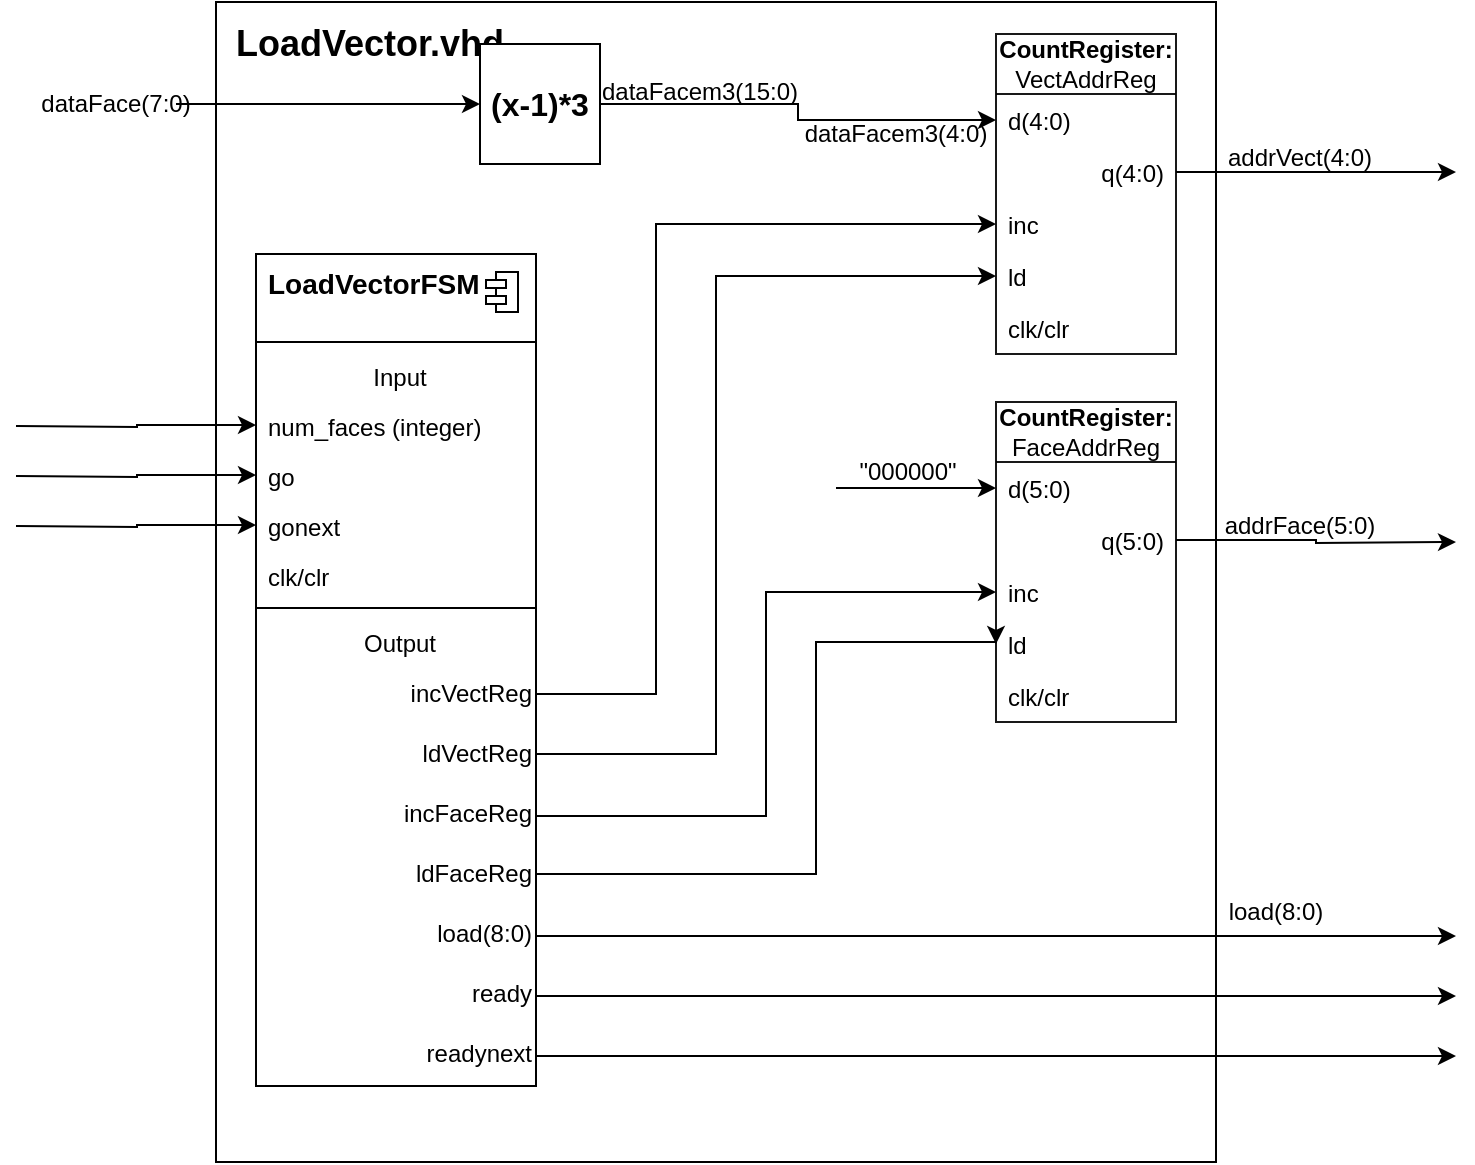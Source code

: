 <mxfile version="22.0.8" type="google">
  <diagram name="Page-1" id="QIrMMgfdcY7iz1HS1KgB">
    <mxGraphModel grid="1" page="1" gridSize="10" guides="1" tooltips="1" connect="1" arrows="1" fold="1" pageScale="1" pageWidth="1100" pageHeight="850" math="0" shadow="0">
      <root>
        <object label="" FaceAddrW-1="5" VectAddrW-1="4" id="0">
          <mxCell />
        </object>
        <mxCell id="1" parent="0" />
        <mxCell id="wpC8kwuqwyjWKxIyAizM-50" value="" style="rounded=0;whiteSpace=wrap;html=1;" vertex="1" parent="1">
          <mxGeometry x="140" y="40" width="500" height="580" as="geometry" />
        </mxCell>
        <object label="" placeholders="1" id="Gl6bT_jSXnSH4bZ09Ikh-1">
          <mxCell style="fontStyle=1;align=center;verticalAlign=top;childLayout=stackLayout;horizontal=1;horizontalStack=0;resizeParent=1;resizeParentMax=0;resizeLast=0;marginBottom=0;" vertex="1" parent="1">
            <mxGeometry x="160" y="166" width="140" height="416" as="geometry" />
          </mxCell>
        </object>
        <mxCell id="Gl6bT_jSXnSH4bZ09Ikh-2" value="&lt;b&gt;&lt;font style=&quot;font-size: 14px;&quot;&gt;LoadVectorFSM&lt;/font&gt;&lt;/b&gt;" style="html=1;align=left;spacingLeft=4;verticalAlign=top;strokeColor=none;fillColor=none;whiteSpace=wrap;" vertex="1" parent="Gl6bT_jSXnSH4bZ09Ikh-1">
          <mxGeometry width="140" height="40" as="geometry" />
        </mxCell>
        <mxCell id="Gl6bT_jSXnSH4bZ09Ikh-3" value="" style="shape=module;jettyWidth=10;jettyHeight=4;" vertex="1" parent="Gl6bT_jSXnSH4bZ09Ikh-2">
          <mxGeometry x="1" width="16" height="20" relative="1" as="geometry">
            <mxPoint x="-25" y="9" as="offset" />
          </mxGeometry>
        </mxCell>
        <mxCell id="Gl6bT_jSXnSH4bZ09Ikh-4" value="" style="line;strokeWidth=1;fillColor=none;align=left;verticalAlign=middle;spacingTop=-1;spacingLeft=3;spacingRight=3;rotatable=0;labelPosition=right;points=[];portConstraint=eastwest;" vertex="1" parent="Gl6bT_jSXnSH4bZ09Ikh-1">
          <mxGeometry y="40" width="140" height="8" as="geometry" />
        </mxCell>
        <mxCell id="Gl6bT_jSXnSH4bZ09Ikh-5" value="Input&lt;br&gt;" style="html=1;align=center;spacingLeft=4;verticalAlign=top;strokeColor=none;fillColor=none;whiteSpace=wrap;" vertex="1" parent="Gl6bT_jSXnSH4bZ09Ikh-1">
          <mxGeometry y="48" width="140" height="25" as="geometry" />
        </mxCell>
        <mxCell id="wpC8kwuqwyjWKxIyAizM-46" style="edgeStyle=orthogonalEdgeStyle;rounded=0;orthogonalLoop=1;jettySize=auto;html=1;exitX=0;exitY=0.5;exitDx=0;exitDy=0;startArrow=classic;startFill=1;endArrow=none;endFill=0;" edge="1" parent="Gl6bT_jSXnSH4bZ09Ikh-1" source="wpC8kwuqwyjWKxIyAizM-44">
          <mxGeometry relative="1" as="geometry">
            <mxPoint x="-120" y="86" as="targetPoint" />
          </mxGeometry>
        </mxCell>
        <object label="num_faces (integer)" placeholders="1" id="wpC8kwuqwyjWKxIyAizM-44">
          <mxCell style="html=1;align=left;spacingLeft=4;verticalAlign=top;strokeColor=none;fillColor=none;whiteSpace=wrap;" vertex="1" parent="Gl6bT_jSXnSH4bZ09Ikh-1">
            <mxGeometry y="73" width="140" height="25" as="geometry" />
          </mxCell>
        </object>
        <mxCell id="wpC8kwuqwyjWKxIyAizM-47" style="edgeStyle=orthogonalEdgeStyle;rounded=0;orthogonalLoop=1;jettySize=auto;html=1;exitX=0;exitY=0.5;exitDx=0;exitDy=0;startArrow=classic;startFill=1;endArrow=none;endFill=0;" edge="1" parent="Gl6bT_jSXnSH4bZ09Ikh-1" source="Gl6bT_jSXnSH4bZ09Ikh-6">
          <mxGeometry relative="1" as="geometry">
            <mxPoint x="-120" y="111" as="targetPoint" />
          </mxGeometry>
        </mxCell>
        <object label="go" placeholders="1" id="Gl6bT_jSXnSH4bZ09Ikh-6">
          <mxCell style="html=1;align=left;spacingLeft=4;verticalAlign=top;strokeColor=none;fillColor=none;whiteSpace=wrap;" vertex="1" parent="Gl6bT_jSXnSH4bZ09Ikh-1">
            <mxGeometry y="98" width="140" height="25" as="geometry" />
          </mxCell>
        </object>
        <mxCell id="wpC8kwuqwyjWKxIyAizM-48" style="edgeStyle=orthogonalEdgeStyle;rounded=0;orthogonalLoop=1;jettySize=auto;html=1;exitX=0;exitY=0.5;exitDx=0;exitDy=0;startArrow=classic;startFill=1;endArrow=none;endFill=0;" edge="1" parent="Gl6bT_jSXnSH4bZ09Ikh-1" source="wpC8kwuqwyjWKxIyAizM-43">
          <mxGeometry relative="1" as="geometry">
            <mxPoint x="-120" y="136" as="targetPoint" />
          </mxGeometry>
        </mxCell>
        <object label="gonext" placeholders="1" id="wpC8kwuqwyjWKxIyAizM-43">
          <mxCell style="html=1;align=left;spacingLeft=4;verticalAlign=top;strokeColor=none;fillColor=none;whiteSpace=wrap;" vertex="1" parent="Gl6bT_jSXnSH4bZ09Ikh-1">
            <mxGeometry y="123" width="140" height="25" as="geometry" />
          </mxCell>
        </object>
        <mxCell id="Gl6bT_jSXnSH4bZ09Ikh-7" value="clk/clr" style="html=1;align=left;spacingLeft=4;verticalAlign=top;strokeColor=none;fillColor=none;whiteSpace=wrap;" vertex="1" parent="Gl6bT_jSXnSH4bZ09Ikh-1">
          <mxGeometry y="148" width="140" height="25" as="geometry" />
        </mxCell>
        <mxCell id="Gl6bT_jSXnSH4bZ09Ikh-8" value="" style="line;strokeWidth=1;fillColor=none;align=left;verticalAlign=middle;spacingTop=-1;spacingLeft=3;spacingRight=3;rotatable=0;labelPosition=right;points=[];portConstraint=eastwest;" vertex="1" parent="Gl6bT_jSXnSH4bZ09Ikh-1">
          <mxGeometry y="173" width="140" height="8" as="geometry" />
        </mxCell>
        <mxCell id="Gl6bT_jSXnSH4bZ09Ikh-9" value="Output&lt;br&gt;" style="html=1;align=center;spacingLeft=4;verticalAlign=top;strokeColor=none;fillColor=none;whiteSpace=wrap;" vertex="1" parent="Gl6bT_jSXnSH4bZ09Ikh-1">
          <mxGeometry y="181" width="140" height="25" as="geometry" />
        </mxCell>
        <mxCell id="Gl6bT_jSXnSH4bZ09Ikh-14" style="edgeStyle=orthogonalEdgeStyle;rounded=0;orthogonalLoop=1;jettySize=auto;html=1;exitX=1;exitY=0.5;exitDx=0;exitDy=0;" edge="1" parent="Gl6bT_jSXnSH4bZ09Ikh-1" source="Gl6bT_jSXnSH4bZ09Ikh-10">
          <mxGeometry relative="1" as="geometry">
            <mxPoint x="600" y="341" as="targetPoint" />
          </mxGeometry>
        </mxCell>
        <mxCell id="wpC8kwuqwyjWKxIyAizM-1" value="incVectReg" style="html=1;align=right;spacingLeft=4;verticalAlign=top;strokeColor=none;fillColor=none;whiteSpace=wrap;" vertex="1" parent="Gl6bT_jSXnSH4bZ09Ikh-1">
          <mxGeometry y="206" width="140" height="30" as="geometry" />
        </mxCell>
        <mxCell id="wpC8kwuqwyjWKxIyAizM-2" value="ldVectReg" style="html=1;align=right;spacingLeft=4;verticalAlign=top;strokeColor=none;fillColor=none;whiteSpace=wrap;" vertex="1" parent="Gl6bT_jSXnSH4bZ09Ikh-1">
          <mxGeometry y="236" width="140" height="30" as="geometry" />
        </mxCell>
        <mxCell id="wpC8kwuqwyjWKxIyAizM-5" value="incFaceReg" style="html=1;align=right;spacingLeft=4;verticalAlign=top;strokeColor=none;fillColor=none;whiteSpace=wrap;" vertex="1" parent="Gl6bT_jSXnSH4bZ09Ikh-1">
          <mxGeometry y="266" width="140" height="30" as="geometry" />
        </mxCell>
        <mxCell id="wpC8kwuqwyjWKxIyAizM-6" value="ldFaceReg" style="html=1;align=right;spacingLeft=4;verticalAlign=top;strokeColor=none;fillColor=none;whiteSpace=wrap;" vertex="1" parent="Gl6bT_jSXnSH4bZ09Ikh-1">
          <mxGeometry y="296" width="140" height="30" as="geometry" />
        </mxCell>
        <mxCell id="Gl6bT_jSXnSH4bZ09Ikh-10" value="load(8:0)" style="html=1;align=right;spacingLeft=4;verticalAlign=top;strokeColor=none;fillColor=none;whiteSpace=wrap;" vertex="1" parent="Gl6bT_jSXnSH4bZ09Ikh-1">
          <mxGeometry y="326" width="140" height="30" as="geometry" />
        </mxCell>
        <mxCell id="wpC8kwuqwyjWKxIyAizM-52" style="edgeStyle=orthogonalEdgeStyle;rounded=0;orthogonalLoop=1;jettySize=auto;html=1;exitX=1;exitY=0.5;exitDx=0;exitDy=0;" edge="1" parent="Gl6bT_jSXnSH4bZ09Ikh-1" source="wpC8kwuqwyjWKxIyAizM-51">
          <mxGeometry relative="1" as="geometry">
            <mxPoint x="600" y="371" as="targetPoint" />
          </mxGeometry>
        </mxCell>
        <mxCell id="wpC8kwuqwyjWKxIyAizM-51" value="ready" style="html=1;align=right;spacingLeft=4;verticalAlign=top;strokeColor=none;fillColor=none;whiteSpace=wrap;" vertex="1" parent="Gl6bT_jSXnSH4bZ09Ikh-1">
          <mxGeometry y="356" width="140" height="30" as="geometry" />
        </mxCell>
        <mxCell id="rNoVnRX11G7WzDgY3-d0-25" style="edgeStyle=orthogonalEdgeStyle;rounded=0;orthogonalLoop=1;jettySize=auto;html=1;exitX=1;exitY=0.5;exitDx=0;exitDy=0;" edge="1" parent="Gl6bT_jSXnSH4bZ09Ikh-1" source="rNoVnRX11G7WzDgY3-d0-24">
          <mxGeometry relative="1" as="geometry">
            <mxPoint x="600" y="401" as="targetPoint" />
          </mxGeometry>
        </mxCell>
        <mxCell id="rNoVnRX11G7WzDgY3-d0-24" value="readynext" style="html=1;align=right;spacingLeft=4;verticalAlign=top;strokeColor=none;fillColor=none;whiteSpace=wrap;" vertex="1" parent="Gl6bT_jSXnSH4bZ09Ikh-1">
          <mxGeometry y="386" width="140" height="30" as="geometry" />
        </mxCell>
        <mxCell id="Gl6bT_jSXnSH4bZ09Ikh-12" value="&lt;b&gt;&lt;font style=&quot;font-size: 18px;&quot;&gt;LoadVector.vhd&lt;/font&gt;&lt;/b&gt;" style="text;html=1;strokeColor=none;fillColor=none;align=center;verticalAlign=middle;whiteSpace=wrap;rounded=0;" vertex="1" parent="1">
          <mxGeometry x="187" y="46" width="60" height="30" as="geometry" />
        </mxCell>
        <mxCell id="wpC8kwuqwyjWKxIyAizM-27" style="edgeStyle=orthogonalEdgeStyle;rounded=0;orthogonalLoop=1;jettySize=auto;html=1;exitX=1;exitY=0.5;exitDx=0;exitDy=0;entryX=0;entryY=0.5;entryDx=0;entryDy=0;" edge="1" parent="1" source="wpC8kwuqwyjWKxIyAizM-5" target="Gl6bT_jSXnSH4bZ09Ikh-21">
          <mxGeometry relative="1" as="geometry" />
        </mxCell>
        <mxCell id="wpC8kwuqwyjWKxIyAizM-28" style="edgeStyle=orthogonalEdgeStyle;rounded=0;orthogonalLoop=1;jettySize=auto;html=1;exitX=1;exitY=0.5;exitDx=0;exitDy=0;entryX=0;entryY=0.5;entryDx=0;entryDy=0;" edge="1" parent="1" source="wpC8kwuqwyjWKxIyAizM-6" target="wpC8kwuqwyjWKxIyAizM-7">
          <mxGeometry relative="1" as="geometry">
            <Array as="points">
              <mxPoint x="300" y="476" />
              <mxPoint x="440" y="476" />
              <mxPoint x="440" y="360" />
            </Array>
          </mxGeometry>
        </mxCell>
        <mxCell id="wpC8kwuqwyjWKxIyAizM-29" value="" style="group" connectable="0" vertex="1" parent="1">
          <mxGeometry x="530" y="56" width="182" height="160" as="geometry" />
        </mxCell>
        <object label="addrVect(%VectAddrW-1%:0)" placeholders="1" id="Gl6bT_jSXnSH4bZ09Ikh-26">
          <mxCell style="text;html=1;strokeColor=none;fillColor=none;align=center;verticalAlign=middle;whiteSpace=wrap;rounded=0;" vertex="1" parent="wpC8kwuqwyjWKxIyAizM-29">
            <mxGeometry x="122" y="47" width="60" height="30" as="geometry" />
          </mxCell>
        </object>
        <mxCell id="wpC8kwuqwyjWKxIyAizM-18" value="&lt;b&gt;CountRegister:&lt;/b&gt;&lt;br&gt;VectAddrReg" style="swimlane;fontStyle=0;childLayout=stackLayout;horizontal=1;startSize=30;fillColor=none;horizontalStack=0;resizeParent=1;resizeParentMax=0;resizeLast=0;collapsible=1;marginBottom=0;whiteSpace=wrap;html=1;opacity=90;swimlaneFillColor=none;fillStyle=auto;direction=east;rounded=0;swimlaneLine=1;glass=0;shadow=0;dropTarget=1;" vertex="1" parent="wpC8kwuqwyjWKxIyAizM-29">
          <mxGeometry width="90" height="160" as="geometry" />
        </mxCell>
        <mxCell id="wpC8kwuqwyjWKxIyAizM-19" style="edgeStyle=orthogonalEdgeStyle;rounded=0;orthogonalLoop=1;jettySize=auto;html=1;exitX=1;exitY=0.5;exitDx=0;exitDy=0;" edge="1" parent="wpC8kwuqwyjWKxIyAizM-18" source="wpC8kwuqwyjWKxIyAizM-21">
          <mxGeometry relative="1" as="geometry">
            <mxPoint x="230" y="69" as="targetPoint" />
          </mxGeometry>
        </mxCell>
        <object label="d(%VectAddrW-1%:0)" placeholders="1" id="wpC8kwuqwyjWKxIyAizM-20">
          <mxCell style="text;strokeColor=none;fillColor=none;align=left;verticalAlign=top;spacingLeft=4;spacingRight=4;overflow=hidden;rotatable=0;points=[[0,0.5],[1,0.5]];portConstraint=eastwest;whiteSpace=wrap;html=1;" vertex="1" parent="wpC8kwuqwyjWKxIyAizM-18">
            <mxGeometry y="30" width="90" height="26" as="geometry" />
          </mxCell>
        </object>
        <object label="q(%VectAddrW-1%:0)" placeholders="1" id="wpC8kwuqwyjWKxIyAizM-21">
          <mxCell style="text;strokeColor=none;fillColor=none;align=right;verticalAlign=top;spacingLeft=4;spacingRight=4;overflow=hidden;rotatable=0;points=[[0,0.5],[1,0.5]];portConstraint=eastwest;whiteSpace=wrap;html=1;" vertex="1" parent="wpC8kwuqwyjWKxIyAizM-18">
            <mxGeometry y="56" width="90" height="26" as="geometry" />
          </mxCell>
        </object>
        <mxCell id="wpC8kwuqwyjWKxIyAizM-22" value="inc" style="text;strokeColor=none;fillColor=none;align=left;verticalAlign=top;spacingLeft=4;spacingRight=4;overflow=hidden;rotatable=0;points=[[0,0.5],[1,0.5]];portConstraint=eastwest;whiteSpace=wrap;html=1;" vertex="1" parent="wpC8kwuqwyjWKxIyAizM-18">
          <mxGeometry y="82" width="90" height="26" as="geometry" />
        </mxCell>
        <mxCell id="wpC8kwuqwyjWKxIyAizM-23" value="ld" style="text;strokeColor=none;fillColor=none;align=left;verticalAlign=top;spacingLeft=4;spacingRight=4;overflow=hidden;rotatable=0;points=[[0,0.5],[1,0.5]];portConstraint=eastwest;whiteSpace=wrap;html=1;" vertex="1" parent="wpC8kwuqwyjWKxIyAizM-18">
          <mxGeometry y="108" width="90" height="26" as="geometry" />
        </mxCell>
        <mxCell id="wpC8kwuqwyjWKxIyAizM-24" value="clk/clr" style="text;strokeColor=none;fillColor=none;align=left;verticalAlign=top;spacingLeft=4;spacingRight=4;overflow=hidden;rotatable=0;points=[[0,0.5],[1,0.5]];portConstraint=eastwest;whiteSpace=wrap;html=1;" vertex="1" parent="wpC8kwuqwyjWKxIyAizM-18">
          <mxGeometry y="134" width="90" height="26" as="geometry" />
        </mxCell>
        <mxCell id="wpC8kwuqwyjWKxIyAizM-30" value="" style="group" connectable="0" vertex="1" parent="1">
          <mxGeometry x="530" y="240" width="182" height="160" as="geometry" />
        </mxCell>
        <mxCell id="wpC8kwuqwyjWKxIyAizM-31" value="" style="group" connectable="0" vertex="1" parent="wpC8kwuqwyjWKxIyAizM-30">
          <mxGeometry width="182" height="160" as="geometry" />
        </mxCell>
        <mxCell id="Gl6bT_jSXnSH4bZ09Ikh-15" value="&lt;b&gt;CountRegister:&lt;/b&gt;&lt;br&gt;FaceAddrReg" style="swimlane;fontStyle=0;childLayout=stackLayout;horizontal=1;startSize=30;fillColor=none;horizontalStack=0;resizeParent=1;resizeParentMax=0;resizeLast=0;collapsible=1;marginBottom=0;whiteSpace=wrap;html=1;opacity=90;swimlaneFillColor=none;fillStyle=auto;direction=east;rounded=0;swimlaneLine=1;glass=0;shadow=0;dropTarget=1;" vertex="1" parent="wpC8kwuqwyjWKxIyAizM-31">
          <mxGeometry width="90" height="160" as="geometry" />
        </mxCell>
        <mxCell id="Gl6bT_jSXnSH4bZ09Ikh-23" style="edgeStyle=orthogonalEdgeStyle;rounded=0;orthogonalLoop=1;jettySize=auto;html=1;exitX=1;exitY=0.5;exitDx=0;exitDy=0;" edge="1" parent="Gl6bT_jSXnSH4bZ09Ikh-15" source="Gl6bT_jSXnSH4bZ09Ikh-18">
          <mxGeometry relative="1" as="geometry">
            <mxPoint x="230" y="70" as="targetPoint" />
          </mxGeometry>
        </mxCell>
        <mxCell id="wpC8kwuqwyjWKxIyAizM-36" style="edgeStyle=orthogonalEdgeStyle;rounded=0;orthogonalLoop=1;jettySize=auto;html=1;exitX=0;exitY=0.5;exitDx=0;exitDy=0;startArrow=classic;startFill=1;endArrow=none;endFill=0;" edge="1" parent="Gl6bT_jSXnSH4bZ09Ikh-15" source="wpC8kwuqwyjWKxIyAizM-8">
          <mxGeometry relative="1" as="geometry">
            <mxPoint x="-80" y="43" as="targetPoint" />
          </mxGeometry>
        </mxCell>
        <object label="d(%FaceAddrW-1%:0)" placeholders="1" id="wpC8kwuqwyjWKxIyAizM-8">
          <mxCell style="text;strokeColor=none;fillColor=none;align=left;verticalAlign=top;spacingLeft=4;spacingRight=4;overflow=hidden;rotatable=0;points=[[0,0.5],[1,0.5]];portConstraint=eastwest;whiteSpace=wrap;html=1;" vertex="1" parent="Gl6bT_jSXnSH4bZ09Ikh-15">
            <mxGeometry y="30" width="90" height="26" as="geometry" />
          </mxCell>
        </object>
        <object label="q(%FaceAddrW-1%:0)" placeholders="1" id="Gl6bT_jSXnSH4bZ09Ikh-18">
          <mxCell style="text;strokeColor=none;fillColor=none;align=right;verticalAlign=top;spacingLeft=4;spacingRight=4;overflow=hidden;rotatable=0;points=[[0,0.5],[1,0.5]];portConstraint=eastwest;whiteSpace=wrap;html=1;" vertex="1" parent="Gl6bT_jSXnSH4bZ09Ikh-15">
            <mxGeometry y="56" width="90" height="26" as="geometry" />
          </mxCell>
        </object>
        <mxCell id="Gl6bT_jSXnSH4bZ09Ikh-21" value="inc" style="text;strokeColor=none;fillColor=none;align=left;verticalAlign=top;spacingLeft=4;spacingRight=4;overflow=hidden;rotatable=0;points=[[0,0.5],[1,0.5]];portConstraint=eastwest;whiteSpace=wrap;html=1;" vertex="1" parent="Gl6bT_jSXnSH4bZ09Ikh-15">
          <mxGeometry y="82" width="90" height="26" as="geometry" />
        </mxCell>
        <mxCell id="wpC8kwuqwyjWKxIyAizM-7" value="ld" style="text;strokeColor=none;fillColor=none;align=left;verticalAlign=top;spacingLeft=4;spacingRight=4;overflow=hidden;rotatable=0;points=[[0,0.5],[1,0.5]];portConstraint=eastwest;whiteSpace=wrap;html=1;" vertex="1" parent="Gl6bT_jSXnSH4bZ09Ikh-15">
          <mxGeometry y="108" width="90" height="26" as="geometry" />
        </mxCell>
        <mxCell id="Gl6bT_jSXnSH4bZ09Ikh-22" value="clk/clr" style="text;strokeColor=none;fillColor=none;align=left;verticalAlign=top;spacingLeft=4;spacingRight=4;overflow=hidden;rotatable=0;points=[[0,0.5],[1,0.5]];portConstraint=eastwest;whiteSpace=wrap;html=1;" vertex="1" parent="Gl6bT_jSXnSH4bZ09Ikh-15">
          <mxGeometry y="134" width="90" height="26" as="geometry" />
        </mxCell>
        <object label="addrFace(%FaceAddrW-1%:0)" placeholders="1" id="Gl6bT_jSXnSH4bZ09Ikh-24">
          <mxCell style="text;html=1;strokeColor=none;fillColor=none;align=center;verticalAlign=middle;whiteSpace=wrap;rounded=0;" vertex="1" parent="wpC8kwuqwyjWKxIyAizM-31">
            <mxGeometry x="122" y="47" width="60" height="30" as="geometry" />
          </mxCell>
        </object>
        <object label="load(8:0)" placeholders="1" id="wpC8kwuqwyjWKxIyAizM-33">
          <mxCell style="text;html=1;strokeColor=none;fillColor=none;align=center;verticalAlign=middle;whiteSpace=wrap;rounded=0;" vertex="1" parent="1">
            <mxGeometry x="640" y="480" width="60" height="30" as="geometry" />
          </mxCell>
        </object>
        <mxCell id="wpC8kwuqwyjWKxIyAizM-34" style="edgeStyle=orthogonalEdgeStyle;rounded=0;orthogonalLoop=1;jettySize=auto;html=1;exitX=1;exitY=0.5;exitDx=0;exitDy=0;entryX=0;entryY=0.5;entryDx=0;entryDy=0;" edge="1" parent="1" source="wpC8kwuqwyjWKxIyAizM-1" target="wpC8kwuqwyjWKxIyAizM-22">
          <mxGeometry relative="1" as="geometry">
            <Array as="points">
              <mxPoint x="360" y="386" />
              <mxPoint x="360" y="151" />
            </Array>
          </mxGeometry>
        </mxCell>
        <mxCell id="wpC8kwuqwyjWKxIyAizM-35" style="edgeStyle=orthogonalEdgeStyle;rounded=0;orthogonalLoop=1;jettySize=auto;html=1;exitX=1;exitY=0.5;exitDx=0;exitDy=0;entryX=0;entryY=0.5;entryDx=0;entryDy=0;" edge="1" parent="1" source="wpC8kwuqwyjWKxIyAizM-2" target="wpC8kwuqwyjWKxIyAizM-23">
          <mxGeometry relative="1" as="geometry">
            <Array as="points">
              <mxPoint x="390" y="416" />
              <mxPoint x="390" y="177" />
            </Array>
          </mxGeometry>
        </mxCell>
        <object label="&quot;000000&quot;" placeholders="1" id="wpC8kwuqwyjWKxIyAizM-37">
          <mxCell style="text;html=1;strokeColor=none;fillColor=none;align=center;verticalAlign=middle;whiteSpace=wrap;rounded=0;" vertex="1" parent="1">
            <mxGeometry x="456" y="260" width="60" height="30" as="geometry" />
          </mxCell>
        </object>
        <mxCell id="wpC8kwuqwyjWKxIyAizM-54" style="edgeStyle=orthogonalEdgeStyle;rounded=0;orthogonalLoop=1;jettySize=auto;html=1;exitX=1;exitY=0.5;exitDx=0;exitDy=0;entryX=0;entryY=0.5;entryDx=0;entryDy=0;" edge="1" parent="1" source="wpC8kwuqwyjWKxIyAizM-41" target="wpC8kwuqwyjWKxIyAizM-53">
          <mxGeometry relative="1" as="geometry" />
        </mxCell>
        <object label="dataFace(7:0)" placeholders="1" id="wpC8kwuqwyjWKxIyAizM-41">
          <mxCell style="text;html=1;strokeColor=none;fillColor=none;align=center;verticalAlign=middle;whiteSpace=wrap;rounded=0;" vertex="1" parent="1">
            <mxGeometry x="60" y="76" width="60" height="30" as="geometry" />
          </mxCell>
        </object>
        <mxCell id="wpC8kwuqwyjWKxIyAizM-55" style="edgeStyle=orthogonalEdgeStyle;rounded=0;orthogonalLoop=1;jettySize=auto;html=1;exitX=1;exitY=0.5;exitDx=0;exitDy=0;entryX=0;entryY=0.5;entryDx=0;entryDy=0;" edge="1" parent="1" source="wpC8kwuqwyjWKxIyAizM-53" target="wpC8kwuqwyjWKxIyAizM-20">
          <mxGeometry relative="1" as="geometry" />
        </mxCell>
        <mxCell id="wpC8kwuqwyjWKxIyAizM-53" value="&lt;b&gt;&lt;font style=&quot;font-size: 16px;&quot;&gt;(x-1)*3&lt;/font&gt;&lt;/b&gt;" style="rounded=0;whiteSpace=wrap;html=1;" vertex="1" parent="1">
          <mxGeometry x="272" y="61" width="60" height="60" as="geometry" />
        </mxCell>
        <object label="dataFacem3(15:0)" placeholders="1" id="wpC8kwuqwyjWKxIyAizM-57">
          <mxCell style="text;html=1;strokeColor=none;fillColor=none;align=center;verticalAlign=middle;whiteSpace=wrap;rounded=0;" vertex="1" parent="1">
            <mxGeometry x="352" y="70" width="60" height="30" as="geometry" />
          </mxCell>
        </object>
        <object label="dataFacem3(4:0)" placeholders="1" id="wpC8kwuqwyjWKxIyAizM-58">
          <mxCell style="text;html=1;strokeColor=none;fillColor=none;align=center;verticalAlign=middle;whiteSpace=wrap;rounded=0;" vertex="1" parent="1">
            <mxGeometry x="450" y="91" width="60" height="30" as="geometry" />
          </mxCell>
        </object>
      </root>
    </mxGraphModel>
  </diagram>
</mxfile>
